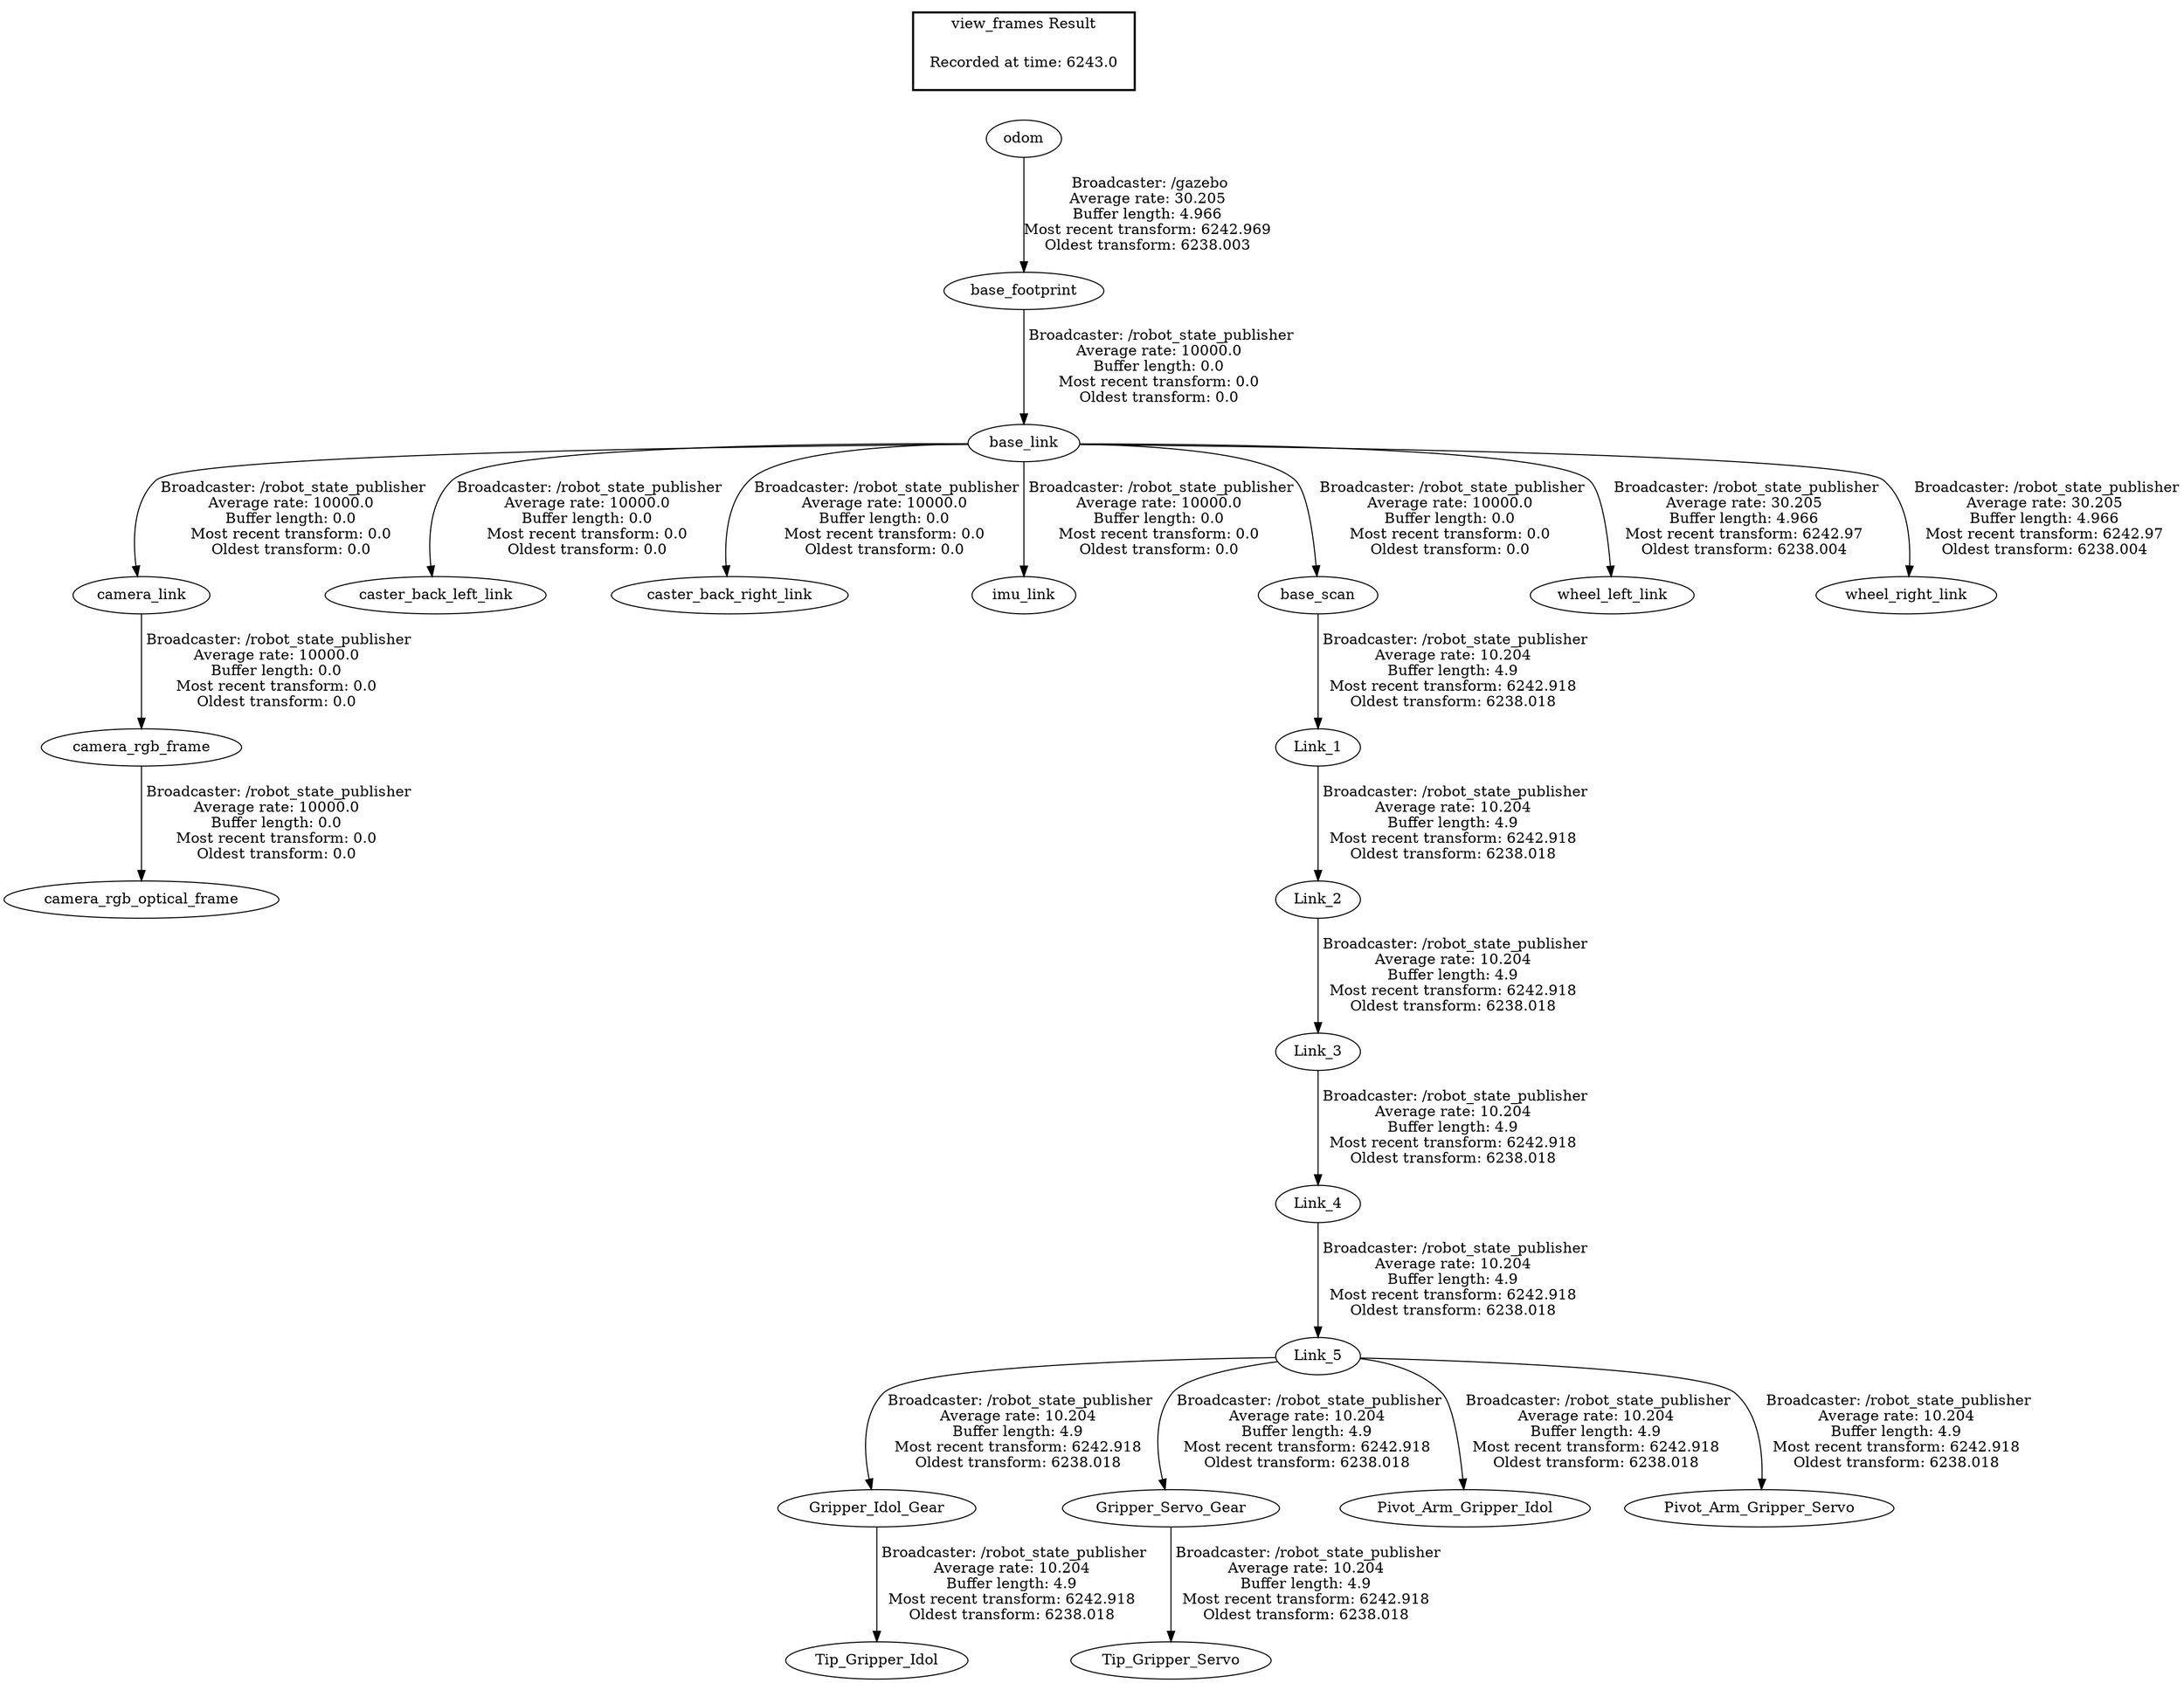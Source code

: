 digraph G {
"base_footprint" -> "base_link"[label=" Broadcaster: /robot_state_publisher\nAverage rate: 10000.0\nBuffer length: 0.0\nMost recent transform: 0.0\nOldest transform: 0.0\n"];
"odom" -> "base_footprint"[label=" Broadcaster: /gazebo\nAverage rate: 30.205\nBuffer length: 4.966\nMost recent transform: 6242.969\nOldest transform: 6238.003\n"];
"base_link" -> "camera_link"[label=" Broadcaster: /robot_state_publisher\nAverage rate: 10000.0\nBuffer length: 0.0\nMost recent transform: 0.0\nOldest transform: 0.0\n"];
"camera_link" -> "camera_rgb_frame"[label=" Broadcaster: /robot_state_publisher\nAverage rate: 10000.0\nBuffer length: 0.0\nMost recent transform: 0.0\nOldest transform: 0.0\n"];
"camera_rgb_frame" -> "camera_rgb_optical_frame"[label=" Broadcaster: /robot_state_publisher\nAverage rate: 10000.0\nBuffer length: 0.0\nMost recent transform: 0.0\nOldest transform: 0.0\n"];
"base_link" -> "caster_back_left_link"[label=" Broadcaster: /robot_state_publisher\nAverage rate: 10000.0\nBuffer length: 0.0\nMost recent transform: 0.0\nOldest transform: 0.0\n"];
"base_link" -> "caster_back_right_link"[label=" Broadcaster: /robot_state_publisher\nAverage rate: 10000.0\nBuffer length: 0.0\nMost recent transform: 0.0\nOldest transform: 0.0\n"];
"base_link" -> "imu_link"[label=" Broadcaster: /robot_state_publisher\nAverage rate: 10000.0\nBuffer length: 0.0\nMost recent transform: 0.0\nOldest transform: 0.0\n"];
"base_link" -> "base_scan"[label=" Broadcaster: /robot_state_publisher\nAverage rate: 10000.0\nBuffer length: 0.0\nMost recent transform: 0.0\nOldest transform: 0.0\n"];
"base_link" -> "wheel_left_link"[label=" Broadcaster: /robot_state_publisher\nAverage rate: 30.205\nBuffer length: 4.966\nMost recent transform: 6242.97\nOldest transform: 6238.004\n"];
"base_link" -> "wheel_right_link"[label=" Broadcaster: /robot_state_publisher\nAverage rate: 30.205\nBuffer length: 4.966\nMost recent transform: 6242.97\nOldest transform: 6238.004\n"];
"Link_5" -> "Gripper_Idol_Gear"[label=" Broadcaster: /robot_state_publisher\nAverage rate: 10.204\nBuffer length: 4.9\nMost recent transform: 6242.918\nOldest transform: 6238.018\n"];
"Link_4" -> "Link_5"[label=" Broadcaster: /robot_state_publisher\nAverage rate: 10.204\nBuffer length: 4.9\nMost recent transform: 6242.918\nOldest transform: 6238.018\n"];
"Link_5" -> "Gripper_Servo_Gear"[label=" Broadcaster: /robot_state_publisher\nAverage rate: 10.204\nBuffer length: 4.9\nMost recent transform: 6242.918\nOldest transform: 6238.018\n"];
"base_scan" -> "Link_1"[label=" Broadcaster: /robot_state_publisher\nAverage rate: 10.204\nBuffer length: 4.9\nMost recent transform: 6242.918\nOldest transform: 6238.018\n"];
"Link_1" -> "Link_2"[label=" Broadcaster: /robot_state_publisher\nAverage rate: 10.204\nBuffer length: 4.9\nMost recent transform: 6242.918\nOldest transform: 6238.018\n"];
"Link_2" -> "Link_3"[label=" Broadcaster: /robot_state_publisher\nAverage rate: 10.204\nBuffer length: 4.9\nMost recent transform: 6242.918\nOldest transform: 6238.018\n"];
"Link_3" -> "Link_4"[label=" Broadcaster: /robot_state_publisher\nAverage rate: 10.204\nBuffer length: 4.9\nMost recent transform: 6242.918\nOldest transform: 6238.018\n"];
"Link_5" -> "Pivot_Arm_Gripper_Idol"[label=" Broadcaster: /robot_state_publisher\nAverage rate: 10.204\nBuffer length: 4.9\nMost recent transform: 6242.918\nOldest transform: 6238.018\n"];
"Link_5" -> "Pivot_Arm_Gripper_Servo"[label=" Broadcaster: /robot_state_publisher\nAverage rate: 10.204\nBuffer length: 4.9\nMost recent transform: 6242.918\nOldest transform: 6238.018\n"];
"Gripper_Idol_Gear" -> "Tip_Gripper_Idol"[label=" Broadcaster: /robot_state_publisher\nAverage rate: 10.204\nBuffer length: 4.9\nMost recent transform: 6242.918\nOldest transform: 6238.018\n"];
"Gripper_Servo_Gear" -> "Tip_Gripper_Servo"[label=" Broadcaster: /robot_state_publisher\nAverage rate: 10.204\nBuffer length: 4.9\nMost recent transform: 6242.918\nOldest transform: 6238.018\n"];
edge [style=invis];
 subgraph cluster_legend { style=bold; color=black; label ="view_frames Result";
"Recorded at time: 6243.0"[ shape=plaintext ] ;
}->"odom";
}